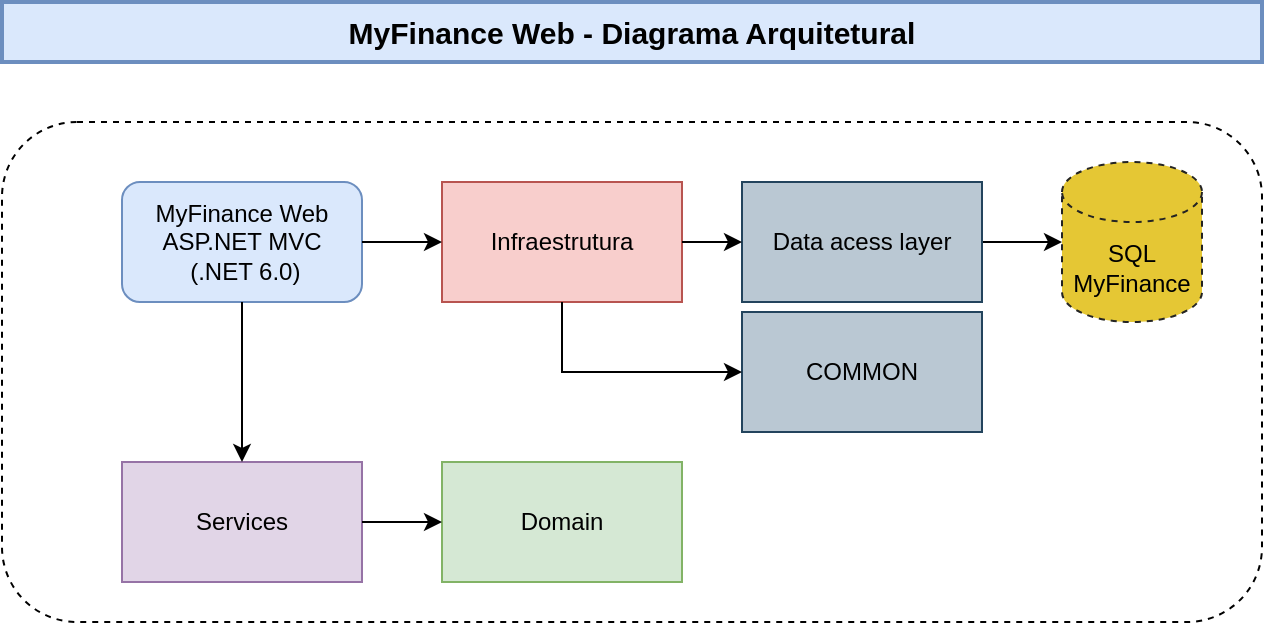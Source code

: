 <mxfile version="23.0.2" type="github">
  <diagram name="Page-1" id="x-FH29JgtIQv-g02PhZ6">
    <mxGraphModel dx="1024" dy="599" grid="1" gridSize="10" guides="1" tooltips="1" connect="1" arrows="1" fold="1" page="1" pageScale="1" pageWidth="850" pageHeight="1100" math="0" shadow="0">
      <root>
        <mxCell id="0" />
        <mxCell id="1" parent="0" />
        <mxCell id="Uvp9_GwVYbTqe_zOqnvM-5" value="" style="rounded=1;whiteSpace=wrap;html=1;dashed=1;" vertex="1" parent="1">
          <mxGeometry x="140" y="130" width="630" height="250" as="geometry" />
        </mxCell>
        <mxCell id="Uvp9_GwVYbTqe_zOqnvM-4" value="MyFinance Web&lt;br&gt;ASP.NET MVC&lt;br&gt;&amp;nbsp;(.NET 6.0)" style="rounded=1;whiteSpace=wrap;html=1;fillColor=#dae8fc;strokeColor=#6c8ebf;" vertex="1" parent="1">
          <mxGeometry x="200" y="160" width="120" height="60" as="geometry" />
        </mxCell>
        <mxCell id="Uvp9_GwVYbTqe_zOqnvM-6" value="MyFinance Web - Diagrama Arquitetural" style="text;strokeColor=#6c8ebf;align=center;fillColor=#dae8fc;html=1;verticalAlign=middle;whiteSpace=wrap;rounded=0;strokeWidth=2;fontStyle=1;fontSize=15;" vertex="1" parent="1">
          <mxGeometry x="140" y="70" width="630" height="30" as="geometry" />
        </mxCell>
        <mxCell id="Uvp9_GwVYbTqe_zOqnvM-7" value="SQL&lt;br&gt;MyFinance" style="shape=cylinder3;whiteSpace=wrap;html=1;boundedLbl=1;backgroundOutline=1;size=15;fillColor=#e5c734;strokeColor=#242423;dashed=1;" vertex="1" parent="1">
          <mxGeometry x="670" y="150" width="70" height="80" as="geometry" />
        </mxCell>
        <mxCell id="Uvp9_GwVYbTqe_zOqnvM-8" value="" style="endArrow=classic;html=1;rounded=0;exitX=1;exitY=0.5;exitDx=0;exitDy=0;entryX=0;entryY=0.5;entryDx=0;entryDy=0;entryPerimeter=0;" edge="1" parent="1" source="Uvp9_GwVYbTqe_zOqnvM-10" target="Uvp9_GwVYbTqe_zOqnvM-7">
          <mxGeometry width="50" height="50" relative="1" as="geometry">
            <mxPoint x="400" y="310" as="sourcePoint" />
            <mxPoint x="450" y="260" as="targetPoint" />
          </mxGeometry>
        </mxCell>
        <mxCell id="Uvp9_GwVYbTqe_zOqnvM-9" value="Infraestrutura" style="rounded=0;whiteSpace=wrap;html=1;fillColor=#f8cecc;strokeColor=#b85450;" vertex="1" parent="1">
          <mxGeometry x="360" y="160" width="120" height="60" as="geometry" />
        </mxCell>
        <mxCell id="Uvp9_GwVYbTqe_zOqnvM-10" value="Data acess layer" style="rounded=0;whiteSpace=wrap;html=1;fillColor=#bac8d3;strokeColor=#23445d;" vertex="1" parent="1">
          <mxGeometry x="510" y="160" width="120" height="60" as="geometry" />
        </mxCell>
        <mxCell id="Uvp9_GwVYbTqe_zOqnvM-11" value="COMMON" style="rounded=0;whiteSpace=wrap;html=1;fillColor=#bac8d3;strokeColor=#23445d;" vertex="1" parent="1">
          <mxGeometry x="510" y="225" width="120" height="60" as="geometry" />
        </mxCell>
        <mxCell id="Uvp9_GwVYbTqe_zOqnvM-12" value="Services" style="rounded=0;whiteSpace=wrap;html=1;fillColor=#e1d5e7;strokeColor=#9673a6;" vertex="1" parent="1">
          <mxGeometry x="200" y="300" width="120" height="60" as="geometry" />
        </mxCell>
        <mxCell id="Uvp9_GwVYbTqe_zOqnvM-13" value="Domain" style="rounded=0;whiteSpace=wrap;html=1;fillColor=#d5e8d4;strokeColor=#82b366;" vertex="1" parent="1">
          <mxGeometry x="360" y="300" width="120" height="60" as="geometry" />
        </mxCell>
        <mxCell id="Uvp9_GwVYbTqe_zOqnvM-14" value="" style="endArrow=classic;html=1;rounded=0;exitX=0.5;exitY=1;exitDx=0;exitDy=0;" edge="1" parent="1" source="Uvp9_GwVYbTqe_zOqnvM-4" target="Uvp9_GwVYbTqe_zOqnvM-12">
          <mxGeometry width="50" height="50" relative="1" as="geometry">
            <mxPoint x="400" y="220" as="sourcePoint" />
            <mxPoint x="450" y="170" as="targetPoint" />
          </mxGeometry>
        </mxCell>
        <mxCell id="Uvp9_GwVYbTqe_zOqnvM-15" value="" style="endArrow=classic;html=1;rounded=0;entryX=0;entryY=0.5;entryDx=0;entryDy=0;" edge="1" parent="1" target="Uvp9_GwVYbTqe_zOqnvM-13">
          <mxGeometry width="50" height="50" relative="1" as="geometry">
            <mxPoint x="320" y="330" as="sourcePoint" />
            <mxPoint x="370" y="280" as="targetPoint" />
          </mxGeometry>
        </mxCell>
        <mxCell id="Uvp9_GwVYbTqe_zOqnvM-16" value="" style="endArrow=classic;html=1;rounded=0;exitX=1;exitY=0.5;exitDx=0;exitDy=0;entryX=0;entryY=0.5;entryDx=0;entryDy=0;" edge="1" parent="1" source="Uvp9_GwVYbTqe_zOqnvM-4" target="Uvp9_GwVYbTqe_zOqnvM-9">
          <mxGeometry width="50" height="50" relative="1" as="geometry">
            <mxPoint x="400" y="220" as="sourcePoint" />
            <mxPoint x="450" y="170" as="targetPoint" />
          </mxGeometry>
        </mxCell>
        <mxCell id="Uvp9_GwVYbTqe_zOqnvM-17" value="" style="endArrow=classic;html=1;rounded=0;exitX=1;exitY=0.5;exitDx=0;exitDy=0;entryX=0;entryY=0.5;entryDx=0;entryDy=0;" edge="1" parent="1" source="Uvp9_GwVYbTqe_zOqnvM-9" target="Uvp9_GwVYbTqe_zOqnvM-10">
          <mxGeometry width="50" height="50" relative="1" as="geometry">
            <mxPoint x="400" y="220" as="sourcePoint" />
            <mxPoint x="450" y="170" as="targetPoint" />
          </mxGeometry>
        </mxCell>
        <mxCell id="Uvp9_GwVYbTqe_zOqnvM-19" value="" style="endArrow=classic;html=1;rounded=0;entryX=0;entryY=0.5;entryDx=0;entryDy=0;exitX=0.5;exitY=1;exitDx=0;exitDy=0;" edge="1" parent="1" source="Uvp9_GwVYbTqe_zOqnvM-9" target="Uvp9_GwVYbTqe_zOqnvM-11">
          <mxGeometry width="50" height="50" relative="1" as="geometry">
            <mxPoint x="400" y="220" as="sourcePoint" />
            <mxPoint x="450" y="170" as="targetPoint" />
            <Array as="points">
              <mxPoint x="420" y="255" />
            </Array>
          </mxGeometry>
        </mxCell>
      </root>
    </mxGraphModel>
  </diagram>
</mxfile>
